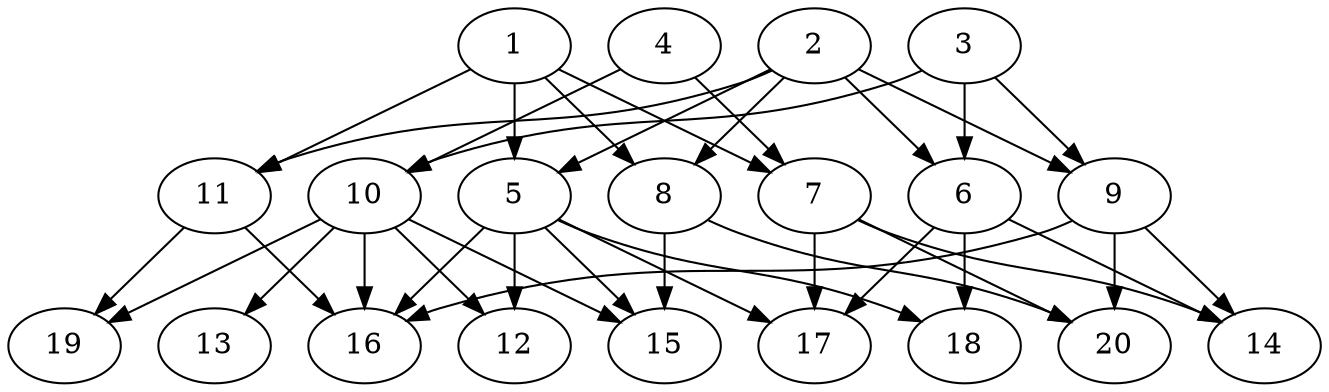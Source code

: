 // DAG automatically generated by daggen at Tue Jul 23 14:25:45 2019
// ./daggen --dot -n 20 --ccr 0.3 --fat 0.7 --regular 0.5 --density 0.6 --mindata 5242880 --maxdata 52428800 
digraph G {
  1 [size="32245760", alpha="0.05", expect_size="9673728"] 
  1 -> 5 [size ="9673728"]
  1 -> 7 [size ="9673728"]
  1 -> 8 [size ="9673728"]
  1 -> 11 [size ="9673728"]
  2 [size="86941013", alpha="0.02", expect_size="26082304"] 
  2 -> 5 [size ="26082304"]
  2 -> 6 [size ="26082304"]
  2 -> 8 [size ="26082304"]
  2 -> 9 [size ="26082304"]
  2 -> 11 [size ="26082304"]
  3 [size="92364800", alpha="0.13", expect_size="27709440"] 
  3 -> 6 [size ="27709440"]
  3 -> 9 [size ="27709440"]
  3 -> 10 [size ="27709440"]
  4 [size="30740480", alpha="0.02", expect_size="9222144"] 
  4 -> 7 [size ="9222144"]
  4 -> 10 [size ="9222144"]
  5 [size="86869333", alpha="0.03", expect_size="26060800"] 
  5 -> 12 [size ="26060800"]
  5 -> 15 [size ="26060800"]
  5 -> 16 [size ="26060800"]
  5 -> 17 [size ="26060800"]
  5 -> 18 [size ="26060800"]
  6 [size="58354347", alpha="0.02", expect_size="17506304"] 
  6 -> 14 [size ="17506304"]
  6 -> 17 [size ="17506304"]
  6 -> 18 [size ="17506304"]
  7 [size="68283733", alpha="0.01", expect_size="20485120"] 
  7 -> 14 [size ="20485120"]
  7 -> 17 [size ="20485120"]
  7 -> 20 [size ="20485120"]
  8 [size="141209600", alpha="0.14", expect_size="42362880"] 
  8 -> 15 [size ="42362880"]
  8 -> 20 [size ="42362880"]
  9 [size="150466560", alpha="0.04", expect_size="45139968"] 
  9 -> 14 [size ="45139968"]
  9 -> 16 [size ="45139968"]
  9 -> 20 [size ="45139968"]
  10 [size="165126827", alpha="0.13", expect_size="49538048"] 
  10 -> 12 [size ="49538048"]
  10 -> 13 [size ="49538048"]
  10 -> 15 [size ="49538048"]
  10 -> 16 [size ="49538048"]
  10 -> 19 [size ="49538048"]
  11 [size="148865707", alpha="0.09", expect_size="44659712"] 
  11 -> 16 [size ="44659712"]
  11 -> 19 [size ="44659712"]
  12 [size="27108693", alpha="0.14", expect_size="8132608"] 
  13 [size="40273920", alpha="0.13", expect_size="12082176"] 
  14 [size="139014827", alpha="0.08", expect_size="41704448"] 
  15 [size="156992853", alpha="0.05", expect_size="47097856"] 
  16 [size="23340373", alpha="0.07", expect_size="7002112"] 
  17 [size="42919253", alpha="0.17", expect_size="12875776"] 
  18 [size="49681067", alpha="0.10", expect_size="14904320"] 
  19 [size="161358507", alpha="0.10", expect_size="48407552"] 
  20 [size="37502293", alpha="0.11", expect_size="11250688"] 
}
